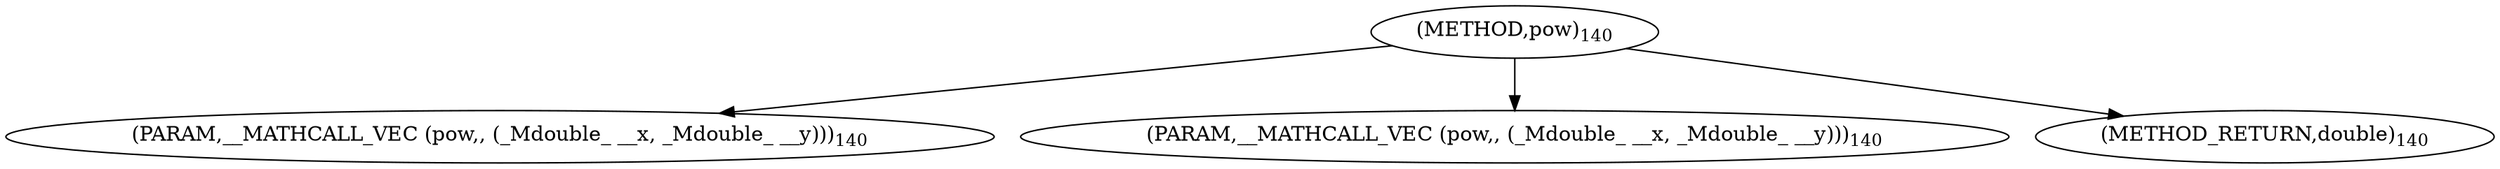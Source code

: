 digraph "pow" {  
"6300" [label = <(METHOD,pow)<SUB>140</SUB>> ]
"6301" [label = <(PARAM,__MATHCALL_VEC (pow,, (_Mdouble_ __x, _Mdouble_ __y)))<SUB>140</SUB>> ]
"6302" [label = <(PARAM,__MATHCALL_VEC (pow,, (_Mdouble_ __x, _Mdouble_ __y)))<SUB>140</SUB>> ]
"6303" [label = <(METHOD_RETURN,double)<SUB>140</SUB>> ]
  "6300" -> "6301" 
  "6300" -> "6302" 
  "6300" -> "6303" 
}
